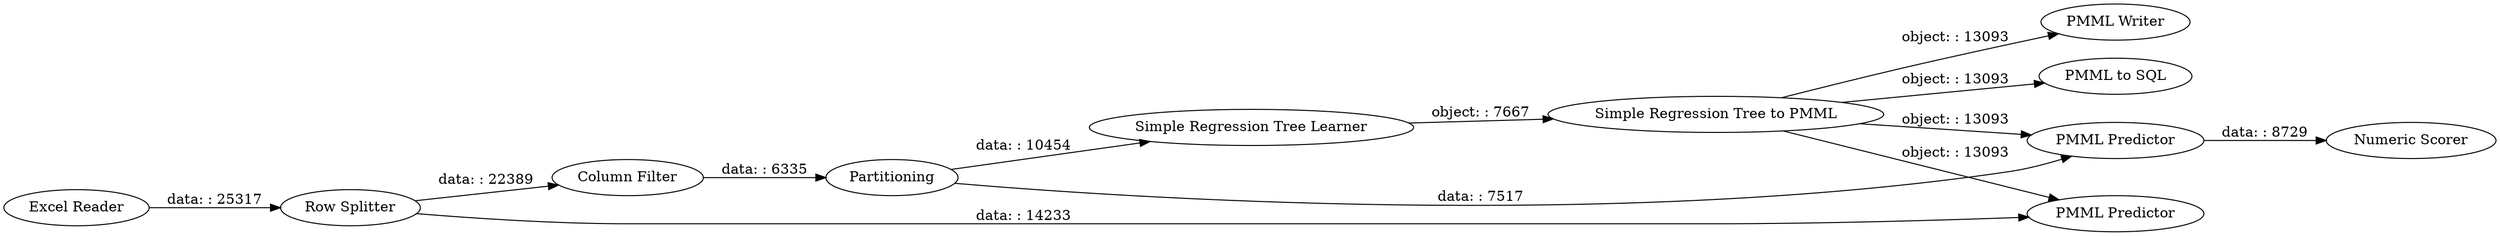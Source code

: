 digraph {
	"8577622549155066348_26" [label="PMML Writer"]
	"8577622549155066348_16" [label="Column Filter"]
	"8577622549155066348_25" [label="Numeric Scorer"]
	"8577622549155066348_24" [label="PMML Predictor"]
	"8577622549155066348_20" [label="Row Splitter"]
	"8577622549155066348_23" [label="PMML Predictor"]
	"8577622549155066348_14" [label="Excel Reader"]
	"8577622549155066348_18" [label="Simple Regression Tree to PMML"]
	"8577622549155066348_2" [label=Partitioning]
	"8577622549155066348_22" [label="PMML to SQL"]
	"8577622549155066348_17" [label="Simple Regression Tree Learner"]
	"8577622549155066348_18" -> "8577622549155066348_24" [label="object: : 13093"]
	"8577622549155066348_2" -> "8577622549155066348_17" [label="data: : 10454"]
	"8577622549155066348_23" -> "8577622549155066348_25" [label="data: : 8729"]
	"8577622549155066348_20" -> "8577622549155066348_24" [label="data: : 14233"]
	"8577622549155066348_18" -> "8577622549155066348_22" [label="object: : 13093"]
	"8577622549155066348_18" -> "8577622549155066348_26" [label="object: : 13093"]
	"8577622549155066348_2" -> "8577622549155066348_23" [label="data: : 7517"]
	"8577622549155066348_18" -> "8577622549155066348_23" [label="object: : 13093"]
	"8577622549155066348_20" -> "8577622549155066348_16" [label="data: : 22389"]
	"8577622549155066348_17" -> "8577622549155066348_18" [label="object: : 7667"]
	"8577622549155066348_14" -> "8577622549155066348_20" [label="data: : 25317"]
	"8577622549155066348_16" -> "8577622549155066348_2" [label="data: : 6335"]
	rankdir=LR
}
